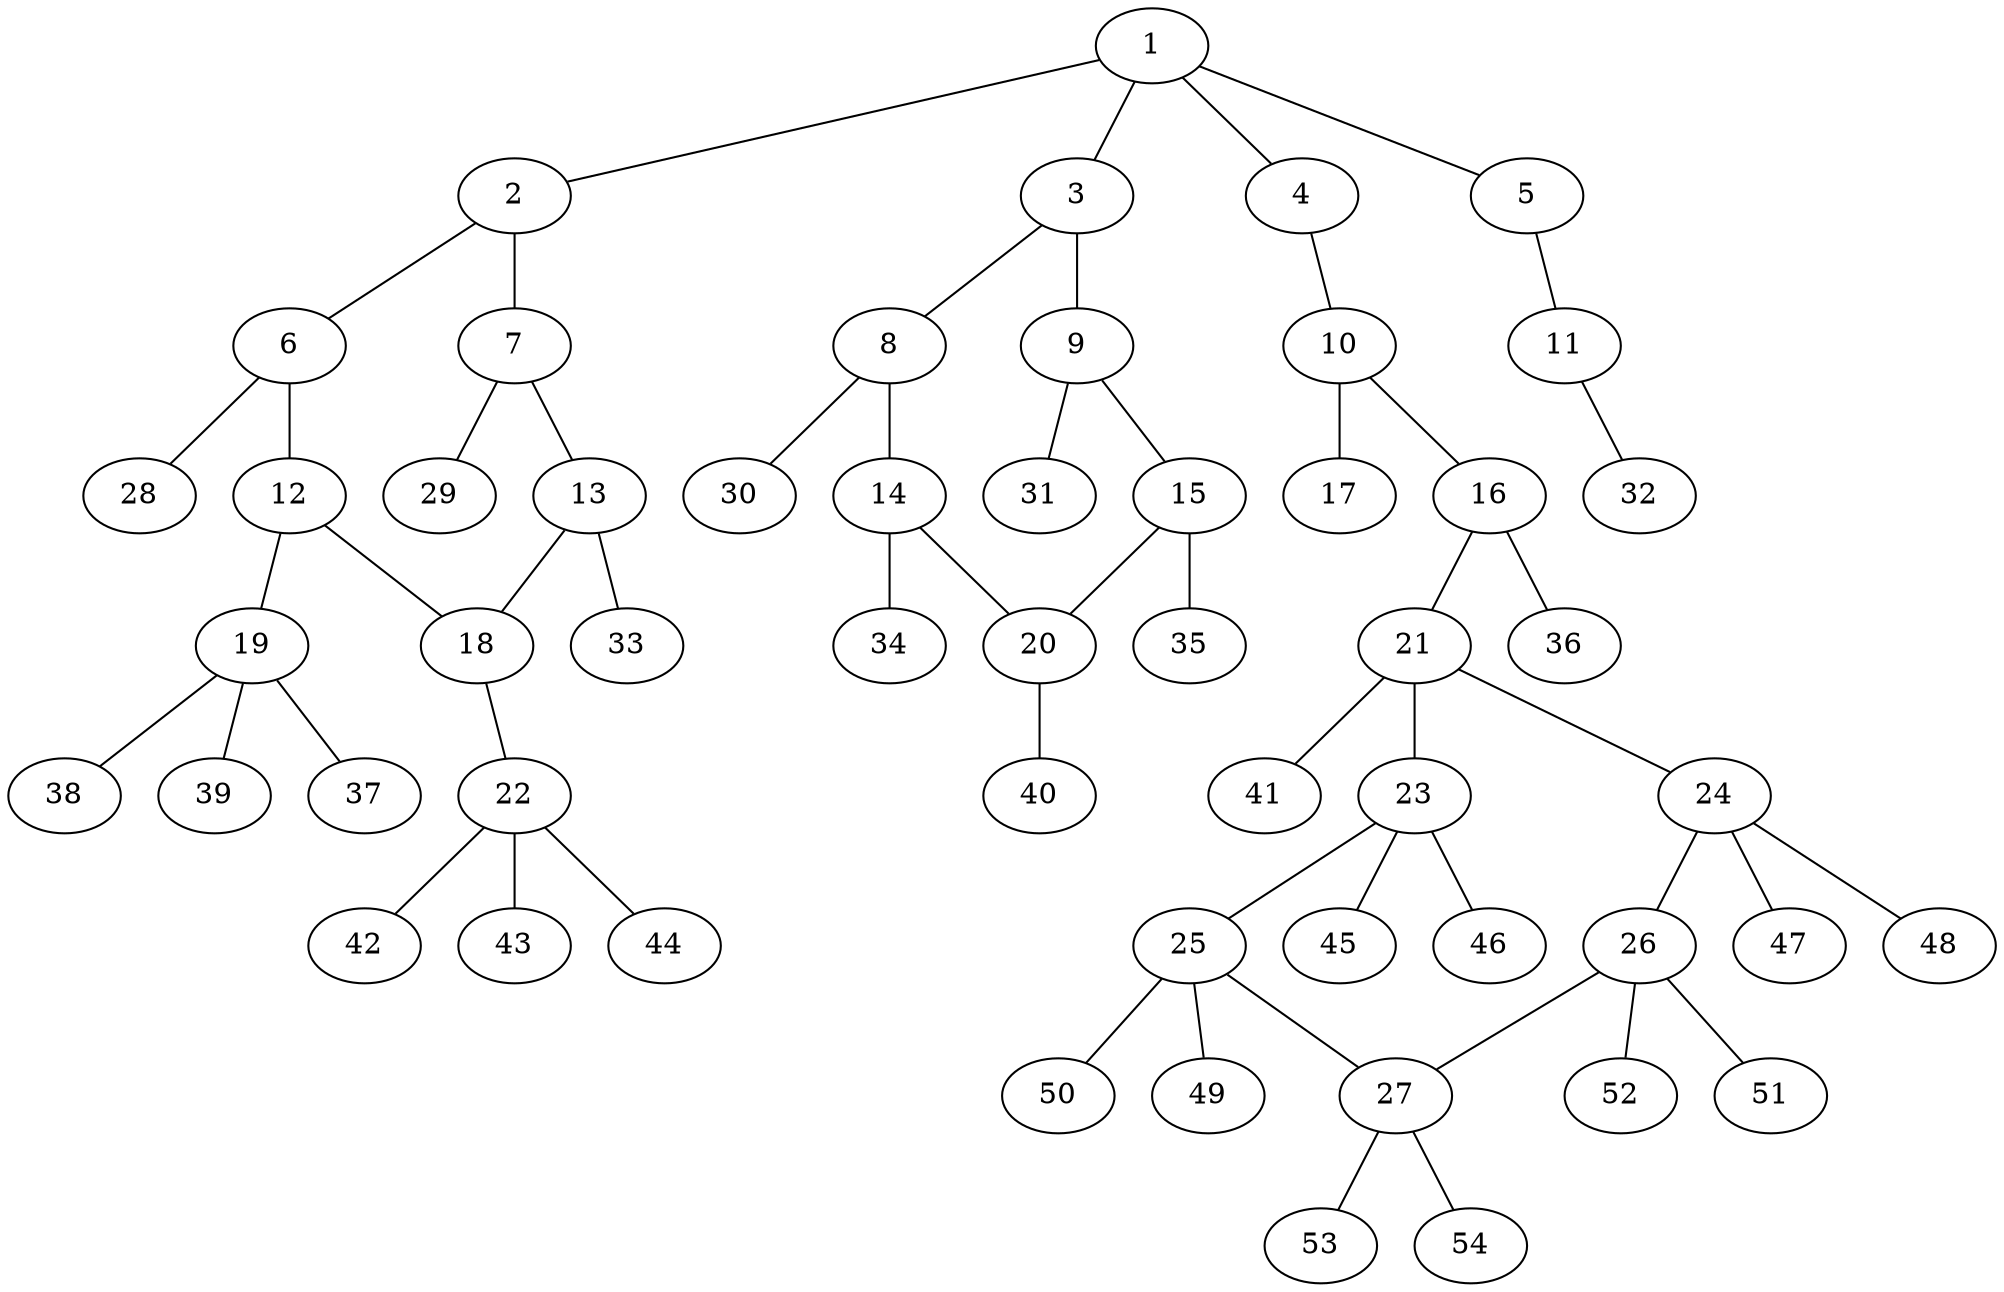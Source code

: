 graph molecule_2704 {
	1	 [chem=C];
	2	 [chem=C];
	1 -- 2	 [valence=1];
	3	 [chem=C];
	1 -- 3	 [valence=1];
	4	 [chem=O];
	1 -- 4	 [valence=1];
	5	 [chem=C];
	1 -- 5	 [valence=1];
	6	 [chem=C];
	2 -- 6	 [valence=2];
	7	 [chem=C];
	2 -- 7	 [valence=1];
	8	 [chem=C];
	3 -- 8	 [valence=2];
	9	 [chem=C];
	3 -- 9	 [valence=1];
	10	 [chem=C];
	4 -- 10	 [valence=1];
	11	 [chem=C];
	5 -- 11	 [valence=3];
	12	 [chem=C];
	6 -- 12	 [valence=1];
	28	 [chem=H];
	6 -- 28	 [valence=1];
	13	 [chem=C];
	7 -- 13	 [valence=2];
	29	 [chem=H];
	7 -- 29	 [valence=1];
	14	 [chem=C];
	8 -- 14	 [valence=1];
	30	 [chem=H];
	8 -- 30	 [valence=1];
	15	 [chem=C];
	9 -- 15	 [valence=2];
	31	 [chem=H];
	9 -- 31	 [valence=1];
	16	 [chem=N];
	10 -- 16	 [valence=1];
	17	 [chem=O];
	10 -- 17	 [valence=2];
	32	 [chem=H];
	11 -- 32	 [valence=1];
	18	 [chem=C];
	12 -- 18	 [valence=2];
	19	 [chem=C];
	12 -- 19	 [valence=1];
	13 -- 18	 [valence=1];
	33	 [chem=H];
	13 -- 33	 [valence=1];
	20	 [chem=C];
	14 -- 20	 [valence=2];
	34	 [chem=H];
	14 -- 34	 [valence=1];
	15 -- 20	 [valence=1];
	35	 [chem=H];
	15 -- 35	 [valence=1];
	21	 [chem=C];
	16 -- 21	 [valence=1];
	36	 [chem=H];
	16 -- 36	 [valence=1];
	22	 [chem=C];
	18 -- 22	 [valence=1];
	37	 [chem=H];
	19 -- 37	 [valence=1];
	38	 [chem=H];
	19 -- 38	 [valence=1];
	39	 [chem=H];
	19 -- 39	 [valence=1];
	40	 [chem=H];
	20 -- 40	 [valence=1];
	23	 [chem=C];
	21 -- 23	 [valence=1];
	24	 [chem=C];
	21 -- 24	 [valence=1];
	41	 [chem=H];
	21 -- 41	 [valence=1];
	42	 [chem=H];
	22 -- 42	 [valence=1];
	43	 [chem=H];
	22 -- 43	 [valence=1];
	44	 [chem=H];
	22 -- 44	 [valence=1];
	25	 [chem=C];
	23 -- 25	 [valence=1];
	45	 [chem=H];
	23 -- 45	 [valence=1];
	46	 [chem=H];
	23 -- 46	 [valence=1];
	26	 [chem=C];
	24 -- 26	 [valence=1];
	47	 [chem=H];
	24 -- 47	 [valence=1];
	48	 [chem=H];
	24 -- 48	 [valence=1];
	27	 [chem=C];
	25 -- 27	 [valence=1];
	49	 [chem=H];
	25 -- 49	 [valence=1];
	50	 [chem=H];
	25 -- 50	 [valence=1];
	26 -- 27	 [valence=1];
	51	 [chem=H];
	26 -- 51	 [valence=1];
	52	 [chem=H];
	26 -- 52	 [valence=1];
	53	 [chem=H];
	27 -- 53	 [valence=1];
	54	 [chem=H];
	27 -- 54	 [valence=1];
}
